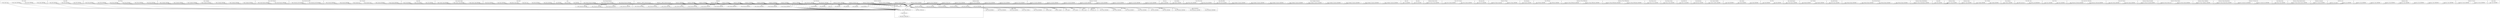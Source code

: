 digraph {
graph [overlap=false]
subgraph cluster_Mojolicious_Plugin_EPLRenderer {
	label="Mojolicious::Plugin::EPLRenderer";
	"Mojolicious::Plugin::EPLRenderer::BEGIN@2";
	"Mojolicious::Plugin::EPLRenderer::BEGIN@4";
}
subgraph cluster_Mojo_Message_Response {
	label="Mojo::Message::Response";
	"Mojo::Message::Response::BEGIN@5";
	"Mojo::Message::Response::BEGIN@4";
	"Mojo::Message::Response::BEGIN@2";
}
subgraph cluster_Mojo_IOLoop_Server {
	label="Mojo::IOLoop::Server";
	"Mojo::IOLoop::Server::BEGIN@2";
}
subgraph cluster_Mojo_IOLoop_Stream {
	label="Mojo::IOLoop::Stream";
	"Mojo::IOLoop::Stream::BEGIN@2";
}
subgraph cluster_Mojo_DOM_CSS {
	label="Mojo::DOM::CSS";
	"Mojo::DOM::CSS::BEGIN@2";
}
subgraph cluster_Mojo_ByteStream {
	label="Mojo::ByteStream";
	"Mojo::ByteStream::BEGIN@2";
}
subgraph cluster_Mojo_UserAgent {
	label="Mojo::UserAgent";
	"Mojo::UserAgent::BEGIN@8";
	"Mojo::UserAgent::BEGIN@6";
	"Mojo::UserAgent::BEGIN@9";
	"Mojo::UserAgent::BEGIN@10";
	"Mojo::UserAgent::BEGIN@5";
	"Mojo::UserAgent::BEGIN@7";
	"Mojo::UserAgent::BEGIN@2";
}
subgraph cluster_warnings {
	label="warnings";
	"warnings::unimport";
	"warnings::import";
}
subgraph cluster_Mojo_Content_MultiPart {
	label="Mojo::Content::MultiPart";
	"Mojo::Content::MultiPart::BEGIN@2";
}
subgraph cluster_Mojo_Command {
	label="Mojo::Command";
	"Mojo::Command::start";
	"Mojo::Command::BEGIN@11";
	"Mojo::Command::run";
	"Mojo::Command::BEGIN@2";
	"Mojo::Command::BEGIN@9";
	"Mojo::Command::BEGIN@10";
}
subgraph cluster_Mojo_Upload {
	label="Mojo::Upload";
	"Mojo::Upload::BEGIN@5";
	"Mojo::Upload::BEGIN@2";
	"Mojo::Upload::BEGIN@6";
}
subgraph cluster_Mojolicious_Routes {
	label="Mojolicious::Routes";
	"Mojolicious::Routes::BEGIN@6";
	"Mojolicious::Routes::BEGIN@9";
	"Mojolicious::Routes::BEGIN@5";
	"Mojolicious::Routes::BEGIN@7";
	"Mojolicious::Routes::BEGIN@10";
	"Mojolicious::Routes::new";
	"Mojolicious::Routes::BEGIN@2";
}
subgraph cluster_Mojo_Path {
	label="Mojo::Path";
	"Mojo::Path::BEGIN@2";
	"Mojo::Path::BEGIN@9";
}
subgraph cluster_strict {
	label="strict";
	"strict::import";
	"strict::unimport";
}
subgraph cluster_Mojo_URL {
	label="Mojo::URL";
	"Mojo::URL::BEGIN@8";
	"Mojo::URL::BEGIN@2";
	"Mojo::URL::BEGIN@9";
}
subgraph cluster_Mojo_Cookie_Request {
	label="Mojo::Cookie::Request";
	"Mojo::Cookie::Request::BEGIN@2";
}
subgraph cluster_Mojo_Template {
	label="Mojo::Template";
	"Mojo::Template::BEGIN@2";
	"Mojo::Template::BEGIN@7";
}
subgraph cluster_Mojo_JSON_Pointer {
	label="Mojo::JSON::Pointer";
	"Mojo::JSON::Pointer::BEGIN@2";
}
subgraph cluster_Mojo_Message_Request {
	label="Mojo::Message::Request";
	"Mojo::Message::Request::BEGIN@5";
	"Mojo::Message::Request::BEGIN@7";
	"Mojo::Message::Request::BEGIN@4";
	"Mojo::Message::Request::BEGIN@2";
}
subgraph cluster_Mojolicious_Plugin_DefaultHelpers {
	label="Mojolicious::Plugin::DefaultHelpers";
	"Mojolicious::Plugin::DefaultHelpers::BEGIN@2";
}
subgraph cluster_Mojolicious_Renderer {
	label="Mojolicious::Renderer";
	"Mojolicious::Renderer::BEGIN@6";
	"Mojolicious::Renderer::BEGIN@8";
	"Mojolicious::Renderer::new";
	"Mojolicious::Renderer::BEGIN@7";
	"Mojolicious::Renderer::BEGIN@2";
	"Mojolicious::Renderer::BEGIN@5";
}
subgraph cluster_Mojo_JSON {
	label="Mojo::JSON";
	"Mojo::JSON::BEGIN@2";
}
subgraph cluster_Mojolicious_Plugin {
	label="Mojolicious::Plugin";
	"Mojolicious::Plugin::BEGIN@2";
}
subgraph cluster_Mojo_EventEmitter {
	label="Mojo::EventEmitter";
	"Mojo::EventEmitter::BEGIN@2";
	"Mojo::EventEmitter::BEGIN@6";
	"Mojo::EventEmitter::BEGIN@4";
}
subgraph cluster_Mojolicious_Types {
	label="Mojolicious::Types";
	"Mojolicious::Types::BEGIN@2";
}
subgraph cluster_Mojo_Content_Single {
	label="Mojo::Content::Single";
	"Mojo::Content::Single::BEGIN@5";
	"Mojo::Content::Single::BEGIN@2";
	"Mojo::Content::Single::BEGIN@4";
}
subgraph cluster_Mojo_Transaction {
	label="Mojo::Transaction";
	"Mojo::Transaction::BEGIN@5";
	"Mojo::Transaction::BEGIN@6";
	"Mojo::Transaction::BEGIN@4";
	"Mojo::Transaction::BEGIN@2";
}
subgraph cluster_Mojo_Message {
	label="Mojo::Message";
	"Mojo::Message::BEGIN@15";
	"Mojo::Message::BEGIN@13";
	"Mojo::Message::BEGIN@5";
	"Mojo::Message::BEGIN@2";
	"Mojo::Message::BEGIN@8";
	"Mojo::Message::BEGIN@4";
	"Mojo::Message::BEGIN@11";
	"Mojo::Message::BEGIN@7";
	"Mojo::Message::BEGIN@9";
	"Mojo::Message::BEGIN@12";
	"Mojo::Message::BEGIN@6";
	"Mojo::Message::BEGIN@10";
}
subgraph cluster_Mojo_CookieJar {
	label="Mojo::CookieJar";
	"Mojo::CookieJar::BEGIN@2";
	"Mojo::CookieJar::BEGIN@4";
}
subgraph cluster_Mojo_Collection {
	label="Mojo::Collection";
	"Mojo::Collection::BEGIN@2";
}
subgraph cluster_Mojo_JSON__Bool {
	label="Mojo::JSON::_Bool";
	"Mojo::JSON::_Bool::new";
	"Mojo::JSON::_Bool::BEGIN@358";
}
subgraph cluster_Mojo_Server {
	label="Mojo::Server";
	"Mojo::Server::BEGIN@5";
	"Mojo::Server::BEGIN@2";
}
subgraph cluster_Mojo_Transaction_WebSocket {
	label="Mojo::Transaction::WebSocket";
	"Mojo::Transaction::WebSocket::BEGIN@2";
	"Mojo::Transaction::WebSocket::BEGIN@7";
}
subgraph cluster_Mojo_Asset_Memory {
	label="Mojo::Asset::Memory";
	"Mojo::Asset::Memory::BEGIN@2";
	"Mojo::Asset::Memory::BEGIN@6";
}
subgraph cluster_Mojolicious_Plugin_PoweredBy {
	label="Mojolicious::Plugin::PoweredBy";
	"Mojolicious::Plugin::PoweredBy::BEGIN@2";
}
subgraph cluster_Mojolicious_Routes_Pattern {
	label="Mojolicious::Routes::Pattern";
	"Mojolicious::Routes::Pattern::BEGIN@2";
	"Mojolicious::Routes::Pattern::new";
}
subgraph cluster_Mojo_Cookie {
	label="Mojo::Cookie";
	"Mojo::Cookie::BEGIN@2";
	"Mojo::Cookie::BEGIN@8";
	"Mojo::Cookie::CORE:qr";
	"Mojo::Cookie::BEGIN@4";
	"Mojo::Cookie::BEGIN@9";
}
subgraph cluster_Mojolicious_Plugin_TagHelpers {
	label="Mojolicious::Plugin::TagHelpers";
	"Mojolicious::Plugin::TagHelpers::BEGIN@2";
}
subgraph cluster_Mojo_Home {
	label="Mojo::Home";
	"Mojo::Home::BEGIN@16";
	"Mojo::Home::BEGIN@15";
	"Mojo::Home::new";
	"Mojo::Home::slurp_rel_file";
	"Mojo::Home::BEGIN@2";
	"Mojo::Home::BEGIN@14";
}
subgraph cluster_Mojolicious_Plugin_RequestTimer {
	label="Mojolicious::Plugin::RequestTimer";
	"Mojolicious::Plugin::RequestTimer::BEGIN@2";
}
subgraph cluster_feature {
	label="feature";
	"feature::import";
}
subgraph cluster_Mojolicious_Command_test {
	label="Mojolicious::Command::test";
	"Mojolicious::Command::test::BEGIN@8";
	"Mojolicious::Command::test::BEGIN@2";
}
subgraph cluster_Mojo_Cookie_Response {
	label="Mojo::Cookie::Response";
	"Mojo::Cookie::Response::BEGIN@4";
	"Mojo::Cookie::Response::BEGIN@2";
}
subgraph cluster_Mojo_IOLoop_Client {
	label="Mojo::IOLoop::Client";
	"Mojo::IOLoop::Client::BEGIN@2";
}
subgraph cluster_Mojolicious_Plugin_HeaderCondition {
	label="Mojolicious::Plugin::HeaderCondition";
	"Mojolicious::Plugin::HeaderCondition::BEGIN@2";
}
subgraph cluster_Mojolicious_Commands {
	label="Mojolicious::Commands";
	"Mojolicious::Commands::BEGIN@2";
}
subgraph cluster_Mojo_Base {
	label="Mojo::Base";
	"Mojo::Base::BEGIN@97";
	"Mojo::Base::CORE:subst";
	"Mojo::Base::BEGIN@4";
	"Mojo::Base::__ANON__[Mojo/Base.pm:41]";
	"Mojo::Base::new";
	"Mojo::Base::import";
	"Mojo::Base::BEGIN@3";
	"Mojo::Base::BEGIN@96";
	"Mojo::Base::attr";
	"Mojo::Base::BEGIN@20";
	"Mojo::Base::BEGIN@19";
	"Mojo::Base::CORE:match";
}
subgraph cluster_main {
	label="main";
	"main::BEGIN@4";
	"main::RUNTIME";
	"main::BEGIN@5";
}
subgraph cluster_Mojo_Transaction_HTTP {
	label="Mojo::Transaction::HTTP";
	"Mojo::Transaction::HTTP::BEGIN@2";
	"Mojo::Transaction::HTTP::BEGIN@4";
}
subgraph cluster_Mojolicious_Lite {
	label="Mojolicious::Lite";
	"Mojolicious::Lite::BEGIN@2";
	"Mojolicious::Lite::import";
}
subgraph cluster_Mojo_Loader {
	label="Mojo::Loader";
	"Mojo::Loader::BEGIN@2";
	"Mojo::Loader::BEGIN@9";
	"Mojo::Loader::BEGIN@10";
	"Mojo::Loader::load";
}
subgraph cluster_Mojolicious_Static {
	label="Mojolicious::Static";
	"Mojolicious::Static::BEGIN@6";
	"Mojolicious::Static::BEGIN@10";
	"Mojolicious::Static::BEGIN@8";
	"Mojolicious::Static::BEGIN@5";
	"Mojolicious::Static::BEGIN@2";
	"Mojolicious::Static::BEGIN@7";
	"Mojolicious::Static::BEGIN@9";
}
subgraph cluster_Mojolicious_Sessions {
	label="Mojolicious::Sessions";
	"Mojolicious::Sessions::BEGIN@4";
	"Mojolicious::Sessions::BEGIN@2";
}
subgraph cluster_UNIVERSAL {
	label="UNIVERSAL";
	"UNIVERSAL::can";
}
subgraph cluster_Mojo_Cache {
	label="Mojo::Cache";
	"Mojo::Cache::BEGIN@2";
}
subgraph cluster_Mojo_Log {
	label="Mojo::Log";
	"Mojo::Log::BEGIN@2";
}
subgraph cluster_Mojo_Headers {
	label="Mojo::Headers";
	"Mojo::Headers::BEGIN@2";
}
subgraph cluster_Mojo_IOLoop_Delay {
	label="Mojo::IOLoop::Delay";
	"Mojo::IOLoop::Delay::BEGIN@2";
	"Mojo::IOLoop::Delay::BEGIN@4";
}
subgraph cluster_Mojo_DOM_HTML {
	label="Mojo::DOM::HTML";
	"Mojo::DOM::HTML::BEGIN@2";
}
subgraph cluster_Mojo_Content {
	label="Mojo::Content";
	"Mojo::Content::BEGIN@2";
	"Mojo::Content::BEGIN@7";
	"Mojo::Content::BEGIN@5";
	"Mojo::Content::BEGIN@4";
}
subgraph cluster_Mojo_Asset {
	label="Mojo::Asset";
	"Mojo::Asset::BEGIN@2";
	"Mojo::Asset::BEGIN@4";
}
subgraph cluster_Mojo_DOM {
	label="Mojo::DOM";
	"Mojo::DOM::BEGIN@2";
	"Mojo::DOM::BEGIN@12";
	"Mojo::DOM::BEGIN@11";
}
subgraph cluster_Mojo_UserAgent_Transactor {
	label="Mojo::UserAgent::Transactor";
	"Mojo::UserAgent::Transactor::BEGIN@9";
	"Mojo::UserAgent::Transactor::BEGIN@5";
	"Mojo::UserAgent::Transactor::BEGIN@6";
	"Mojo::UserAgent::Transactor::BEGIN@11";
	"Mojo::UserAgent::Transactor::BEGIN@2";
	"Mojo::UserAgent::Transactor::BEGIN@7";
	"Mojo::UserAgent::Transactor::BEGIN@4";
	"Mojo::UserAgent::Transactor::BEGIN@10";
	"Mojo::UserAgent::Transactor::BEGIN@8";
}
subgraph cluster_Mojo_Util {
	label="Mojo::Util";
	"Mojo::Util::BEGIN@2";
}
subgraph cluster_Mojo {
	label="Mojo";
	"Mojo::new";
	"Mojo::BEGIN@5";
	"Mojo::BEGIN@2";
	"Mojo::BEGIN@8";
	"Mojo::BEGIN@4";
	"Mojo::BEGIN@6";
	"Mojo::BEGIN@7";
}
subgraph cluster_Mojolicious_Controller {
	label="Mojolicious::Controller";
	"Mojolicious::Controller::BEGIN@2";
	"Mojolicious::Controller::BEGIN@5";
	"Mojolicious::Controller::BEGIN@8";
	"Mojolicious::Controller::BEGIN@9";
	"Mojolicious::Controller::BEGIN@11";
	"Mojolicious::Controller::BEGIN@7";
	"Mojolicious::Controller::BEGIN@6";
	"Mojolicious::Controller::BEGIN@12";
}
subgraph cluster_Mojo_Date {
	label="Mojo::Date";
	"Mojo::Date::BEGIN@2";
}
subgraph cluster_Mojolicious_Routes_Match {
	label="Mojolicious::Routes::Match";
	"Mojolicious::Routes::Match::BEGIN@2";
}
subgraph cluster_Mojo_Server_Daemon {
	label="Mojo::Server::Daemon";
	"Mojo::Server::Daemon::BEGIN@5";
	"Mojo::Server::Daemon::BEGIN@2";
}
subgraph cluster_Mojo_Asset_File {
	label="Mojo::Asset::File";
	"Mojo::Asset::File::BEGIN@2";
}
subgraph cluster_Mojolicious_Plugins {
	label="Mojolicious::Plugins";
	"Mojolicious::Plugins::load_plugin";
	"Mojolicious::Plugins::BEGIN@2";
}
subgraph cluster_Mojo_Exception {
	label="Mojo::Exception";
	"Mojo::Exception::BEGIN@2";
}
subgraph cluster_Mojolicious {
	label="Mojolicious";
	"Mojolicious::BEGIN@8";
	"Mojolicious::__ANON__[Mojolicious.pm:31]";
	"Mojolicious::BEGIN@11";
	"Mojolicious::BEGIN@12";
	"Mojolicious::BEGIN@13";
	"Mojolicious::BEGIN@2";
	"Mojolicious::BEGIN@4";
	"Mojolicious::__ANON__[Mojolicious.pm:18]";
	"Mojolicious::BEGIN@6";
	"Mojolicious::BEGIN@5";
	"Mojolicious::BEGIN@10";
	"Mojolicious::BEGIN@9";
	"Mojolicious::BEGIN@7";
}
subgraph cluster_Mojo_Parameters {
	label="Mojo::Parameters";
	"Mojo::Parameters::BEGIN@2";
	"Mojo::Parameters::BEGIN@9";
}
subgraph cluster_Mojo_IOWatcher {
	label="Mojo::IOWatcher";
	"Mojo::IOWatcher::BEGIN@2";
	"Mojo::IOWatcher::BEGIN@5";
}
subgraph cluster_Mojolicious_Plugin_EPRenderer {
	label="Mojolicious::Plugin::EPRenderer";
	"Mojolicious::Plugin::EPRenderer::BEGIN@2";
	"Mojolicious::Plugin::EPRenderer::BEGIN@4";
}
subgraph cluster_Mojo_IOLoop {
	label="Mojo::IOLoop";
	"Mojo::IOLoop::BEGIN@7";
	"Mojo::IOLoop::BEGIN@5";
	"Mojo::IOLoop::BEGIN@6";
	"Mojo::IOLoop::BEGIN@8";
	"Mojo::IOLoop::BEGIN@2";
	"Mojo::IOLoop::BEGIN@9";
}
"Mojo::Base::import" -> "Mojo::BEGIN@4";
"Mojo::Base::import" -> "Mojo::Message::BEGIN@7";
"Mojo::Base::import" -> "Mojo::Content::BEGIN@2";
"Mojo::Base::import" -> "Mojolicious::BEGIN@10";
"Mojo::Base::import" -> "Mojo::Transaction::BEGIN@6";
"Mojo::Base::import" -> "Mojo::Message::BEGIN@11";
"Mojo::Base::BEGIN@97" -> "warnings::unimport";
"Mojo::Base::BEGIN@20" -> "warnings::unimport";
"Mojolicious::Lite::BEGIN@2" -> "Mojo::Base::BEGIN@20";
"Mojo::Base::import" -> "Mojo::Cookie::BEGIN@9";
"Mojo::Base::__ANON__[Mojo/Base.pm:41]" -> "Mojo::Base::attr";
"Mojo::Base::import" -> "Mojolicious::BEGIN@6";
"Mojo::Base::import" -> "Mojo::Message::BEGIN@6";
"Mojo::Base::import" -> "Mojo::Cookie::BEGIN@2";
"Mojo::Base::import" -> "Mojo::BEGIN@8";
"Mojolicious::Lite::BEGIN@2" -> "Mojo::Base::BEGIN@96";
"Mojolicious::Lite::BEGIN@2" -> "Mojo::Base::BEGIN@19";
"Mojo::Base::import" -> "Mojo::Message::BEGIN@15";
"Mojo::Base::import" -> "Mojo::EventEmitter::BEGIN@2";
"Mojo::Base::import" -> "Mojo::Content::BEGIN@4";
"Mojo::Base::import" -> "Mojo::Message::BEGIN@5";
"Mojo::Base::import" -> "Mojolicious::BEGIN@13";
"Mojo::Base::import" -> "Mojo::Message::BEGIN@9";
"Mojo::Base::attr" -> "Mojo::Base::CORE:match";
"Mojo::Base::import" -> "Mojo::Base::CORE:subst";
"Mojo::Base::import" -> "Mojo::BEGIN@5";
"Mojo::Home::BEGIN@15" -> "Mojo::Base::__ANON__[Mojo/Base.pm:41]";
"Mojo::Transaction::HTTP::BEGIN@4" -> "Mojo::Base::__ANON__[Mojo/Base.pm:41]";
"Mojo::DOM::BEGIN@11" -> "Mojo::Base::__ANON__[Mojo/Base.pm:41]";
"Mojo::Home::BEGIN@14" -> "Mojo::Base::__ANON__[Mojo/Base.pm:41]";
"Mojolicious::Controller::BEGIN@12" -> "Mojo::Base::__ANON__[Mojo/Base.pm:41]";
"Mojo::Content::BEGIN@5" -> "Mojo::Base::__ANON__[Mojo/Base.pm:41]";
"Mojolicious::BEGIN@5" -> "Mojo::Base::__ANON__[Mojo/Base.pm:41]";
"Mojolicious::BEGIN@10" -> "Mojo::Base::__ANON__[Mojo/Base.pm:41]";
"Mojo::BEGIN@6" -> "Mojo::Base::__ANON__[Mojo/Base.pm:41]";
"Mojo::IOLoop::BEGIN@8" -> "Mojo::Base::__ANON__[Mojo/Base.pm:41]";
"Mojo::Message::Response::BEGIN@4" -> "Mojo::Base::__ANON__[Mojo/Base.pm:41]";
"Mojo::Message::BEGIN@5" -> "Mojo::Base::__ANON__[Mojo/Base.pm:41]";
"Mojo::Base::import" -> "Mojo::Base::__ANON__[Mojo/Base.pm:41]";
"Mojo::Transaction::BEGIN@6" -> "Mojo::Base::__ANON__[Mojo/Base.pm:41]";
"Mojo::Message::BEGIN@8" -> "Mojo::Base::__ANON__[Mojo/Base.pm:41]";
"Mojo::Command::BEGIN@10" -> "Mojo::Base::__ANON__[Mojo/Base.pm:41]";
"Mojo::Message::BEGIN@11" -> "Mojo::Base::__ANON__[Mojo/Base.pm:41]";
"Mojo::Message::BEGIN@10" -> "Mojo::Base::__ANON__[Mojo/Base.pm:41]";
"Mojo::Loader::load" -> "Mojo::Base::__ANON__[Mojo/Base.pm:41]";
"Mojo::URL::BEGIN@9" -> "Mojo::Base::__ANON__[Mojo/Base.pm:41]";
"Mojolicious::BEGIN@9" -> "Mojo::Base::__ANON__[Mojo/Base.pm:41]";
"Mojo::Content::Single::BEGIN@5" -> "Mojo::Base::__ANON__[Mojo/Base.pm:41]";
"Mojo::BEGIN@5" -> "Mojo::Base::__ANON__[Mojo/Base.pm:41]";
"Mojolicious::BEGIN@11" -> "Mojo::Base::__ANON__[Mojo/Base.pm:41]";
"Mojolicious::BEGIN@6" -> "Mojo::Base::__ANON__[Mojo/Base.pm:41]";
"Mojo::Transaction::BEGIN@5" -> "Mojo::Base::__ANON__[Mojo/Base.pm:41]";
"Mojo::Cookie::Response::BEGIN@4" -> "Mojo::Base::__ANON__[Mojo/Base.pm:41]";
"Mojo::UserAgent::BEGIN@7" -> "Mojo::Base::__ANON__[Mojo/Base.pm:41]";
"Mojo::Message::BEGIN@6" -> "Mojo::Base::__ANON__[Mojo/Base.pm:41]";
"Mojo::IOLoop::BEGIN@7" -> "Mojo::Base::__ANON__[Mojo/Base.pm:41]";
"Mojo::IOLoop::BEGIN@6" -> "Mojo::Base::__ANON__[Mojo/Base.pm:41]";
"Mojolicious::BEGIN@8" -> "Mojo::Base::__ANON__[Mojo/Base.pm:41]";
"Mojolicious::Routes::BEGIN@10" -> "Mojo::Base::__ANON__[Mojo/Base.pm:41]";
"Mojo::Parameters::BEGIN@9" -> "Mojo::Base::__ANON__[Mojo/Base.pm:41]";
"Mojolicious::BEGIN@12" -> "Mojo::Base::__ANON__[Mojo/Base.pm:41]";
"Mojolicious::Renderer::BEGIN@5" -> "Mojo::Base::__ANON__[Mojo/Base.pm:41]";
"Mojo::UserAgent::BEGIN@6" -> "Mojo::Base::__ANON__[Mojo/Base.pm:41]";
"Mojo::IOLoop::BEGIN@5" -> "Mojo::Base::__ANON__[Mojo/Base.pm:41]";
"Mojo::DOM::BEGIN@12" -> "Mojo::Base::__ANON__[Mojo/Base.pm:41]";
"Mojo::Loader::BEGIN@10" -> "Mojo::Base::__ANON__[Mojo/Base.pm:41]";
"Mojo::UserAgent::BEGIN@5" -> "Mojo::Base::__ANON__[Mojo/Base.pm:41]";
"Mojo::Command::BEGIN@9" -> "Mojo::Base::__ANON__[Mojo/Base.pm:41]";
"main::BEGIN@4" -> "Mojo::Base::__ANON__[Mojo/Base.pm:41]";
"Mojolicious::BEGIN@7" -> "Mojo::Base::__ANON__[Mojo/Base.pm:41]";
"Mojo::Base::import" -> "Mojo::Cookie::BEGIN@4";
"Mojo::Base::import" -> "Mojo::Message::BEGIN@4";
"Mojo::Base::import" -> "Mojolicious::BEGIN@2";
"Mojo::Base::import" -> "Mojo::Transaction::BEGIN@5";
"Mojo::Base::import" -> "Mojolicious::BEGIN@8";
"Mojolicious::Lite::BEGIN@2" -> "Mojo::Base::BEGIN@4";
"Mojo::Base::import" -> "Mojo::Message::BEGIN@2";
"Mojo::Base::import" -> "Mojo::Transaction::BEGIN@4";
"Mojo::Base::import" -> "Mojo::Content::BEGIN@5";
"Mojo::Base::import" -> "Mojo::Message::BEGIN@12";
"Mojo::Base::import" -> "Mojolicious::Plugin::BEGIN@2";
"Mojo::Message::Request::BEGIN@7" -> "Mojo::Base::import";
"Mojo::URL::BEGIN@2" -> "Mojo::Base::import";
"Mojo::Transaction::HTTP::BEGIN@4" -> "Mojo::Base::import";
"Mojolicious::Routes::BEGIN@2" -> "Mojo::Base::import";
"Mojo::Home::BEGIN@14" -> "Mojo::Base::import";
"Mojo::Content::BEGIN@2" -> "Mojo::Base::import";
"Mojo::Exception::BEGIN@2" -> "Mojo::Base::import";
"Mojolicious::Static::BEGIN@7" -> "Mojo::Base::import";
"Mojolicious::BEGIN@10" -> "Mojo::Base::import";
"Mojo::Server::Daemon::BEGIN@2" -> "Mojo::Base::import";
"Mojolicious::Command::test::BEGIN@8" -> "Mojo::Base::import";
"Mojolicious::Plugin::DefaultHelpers::BEGIN@2" -> "Mojo::Base::import";
"Mojo::IOLoop::BEGIN@2" -> "Mojo::Base::import";
"Mojo::Transaction::BEGIN@6" -> "Mojo::Base::import";
"Mojo::Command::BEGIN@10" -> "Mojo::Base::import";
"Mojo::Message::BEGIN@11" -> "Mojo::Base::import";
"Mojo::UserAgent::BEGIN@9" -> "Mojo::Base::import";
"Mojolicious::Controller::BEGIN@11" -> "Mojo::Base::import";
"Mojo::JSON::_Bool::BEGIN@358" -> "Mojo::Base::import";
"Mojo::Message::Response::BEGIN@2" -> "Mojo::Base::import";
"Mojo::JSON::Pointer::BEGIN@2" -> "Mojo::Base::import";
"Mojo::Cookie::Request::BEGIN@2" -> "Mojo::Base::import";
"Mojolicious::Routes::BEGIN@7" -> "Mojo::Base::import";
"Mojolicious::BEGIN@6" -> "Mojo::Base::import";
"Mojolicious::Sessions::BEGIN@2" -> "Mojo::Base::import";
"Mojo::UserAgent::BEGIN@7" -> "Mojo::Base::import";
"Mojo::IOWatcher::BEGIN@5" -> "Mojo::Base::import";
"Mojo::Message::BEGIN@6" -> "Mojo::Base::import";
"Mojolicious::Routes::BEGIN@6" -> "Mojo::Base::import";
"Mojo::Asset::Memory::BEGIN@2" -> "Mojo::Base::import";
"Mojo::Loader::BEGIN@9" -> "Mojo::Base::import";
"Mojo::Cookie::BEGIN@2" -> "Mojo::Base::import";
"Mojo::IOLoop::BEGIN@6" -> "Mojo::Base::import";
"Mojolicious::Routes::BEGIN@10" -> "Mojo::Base::import";
"Mojo::Parameters::BEGIN@9" -> "Mojo::Base::import";
"Mojo::Transaction::WebSocket::BEGIN@7" -> "Mojo::Base::import";
"Mojolicious::Renderer::BEGIN@5" -> "Mojo::Base::import";
"Mojolicious::Renderer::BEGIN@7" -> "Mojo::Base::import";
"Mojo::Upload::BEGIN@6" -> "Mojo::Base::import";
"Mojo::Message::Request::BEGIN@2" -> "Mojo::Base::import";
"Mojo::EventEmitter::BEGIN@2" -> "Mojo::Base::import";
"Mojolicious::Plugins::BEGIN@2" -> "Mojo::Base::import";
"Mojo::Template::BEGIN@7" -> "Mojo::Base::import";
"Mojo::Upload::BEGIN@2" -> "Mojo::Base::import";
"Mojolicious::Plugin::RequestTimer::BEGIN@2" -> "Mojo::Base::import";
"Mojo::Message::Request::BEGIN@4" -> "Mojo::Base::import";
"Mojolicious::Plugin::EPRenderer::BEGIN@2" -> "Mojo::Base::import";
"Mojo::Collection::BEGIN@2" -> "Mojo::Base::import";
"Mojo::UserAgent::Transactor::BEGIN@9" -> "Mojo::Base::import";
"Mojo::Message::Response::BEGIN@4" -> "Mojo::Base::import";
"Mojo::Message::BEGIN@5" -> "Mojo::Base::import";
"Mojolicious::Plugin::EPLRenderer::BEGIN@2" -> "Mojo::Base::import";
"Mojo::Server::BEGIN@2" -> "Mojo::Base::import";
"Mojo::IOLoop::Client::BEGIN@2" -> "Mojo::Base::import";
"Mojo::Server::Daemon::BEGIN@5" -> "Mojo::Base::import";
"Mojo::Message::BEGIN@9" -> "Mojo::Base::import";
"Mojolicious::Controller::BEGIN@9" -> "Mojo::Base::import";
"Mojo::UserAgent::Transactor::BEGIN@2" -> "Mojo::Base::import";
"Mojolicious::Routes::Match::BEGIN@2" -> "Mojo::Base::import";
"Mojo::Content::Single::BEGIN@4" -> "Mojo::Base::import";
"Mojo::IOLoop::BEGIN@9" -> "Mojo::Base::import";
"Mojolicious::Static::BEGIN@6" -> "Mojo::Base::import";
"Mojo::BEGIN@5" -> "Mojo::Base::import";
"Mojo::Cache::BEGIN@2" -> "Mojo::Base::import";
"Mojolicious::Commands::BEGIN@2" -> "Mojo::Base::import";
"Mojolicious::Plugin::EPRenderer::BEGIN@4" -> "Mojo::Base::import";
"Mojo::Home::BEGIN@16" -> "Mojo::Base::import";
"Mojolicious::BEGIN@2" -> "Mojo::Base::import";
"Mojo::UserAgent::Transactor::BEGIN@7" -> "Mojo::Base::import";
"Mojo::Transaction::BEGIN@5" -> "Mojo::Base::import";
"Mojo::Command::BEGIN@2" -> "Mojo::Base::import";
"Mojo::UserAgent::BEGIN@2" -> "Mojo::Base::import";
"Mojolicious::Lite::BEGIN@2" -> "Mojo::Base::import";
"Mojo::UserAgent::BEGIN@10" -> "Mojo::Base::import";
"Mojolicious::BEGIN@8" -> "Mojo::Base::import";
"Mojo::UserAgent::BEGIN@6" -> "Mojo::Base::import";
"Mojo::Path::BEGIN@9" -> "Mojo::Base::import";
"Mojo::Content::Single::BEGIN@2" -> "Mojo::Base::import";
"Mojo::Template::BEGIN@2" -> "Mojo::Base::import";
"Mojolicious::Command::test::BEGIN@2" -> "Mojo::Base::import";
"main::BEGIN@4" -> "Mojo::Base::import";
"Mojolicious::Controller::BEGIN@7" -> "Mojo::Base::import";
"Mojo::Headers::BEGIN@2" -> "Mojo::Base::import";
"Mojo::DOM::HTML::BEGIN@2" -> "Mojo::Base::import";
"Mojo::Message::BEGIN@2" -> "Mojo::Base::import";
"Mojolicious::Types::BEGIN@2" -> "Mojo::Base::import";
"Mojo::IOLoop::Delay::BEGIN@2" -> "Mojo::Base::import";
"Mojolicious::Renderer::BEGIN@8" -> "Mojo::Base::import";
"Mojo::IOLoop::Stream::BEGIN@2" -> "Mojo::Base::import";
"Mojo::Loader::BEGIN@2" -> "Mojo::Base::import";
"Mojo::Upload::BEGIN@5" -> "Mojo::Base::import";
"Mojo::Content::BEGIN@5" -> "Mojo::Base::import";
"Mojolicious::Plugin::HeaderCondition::BEGIN@2" -> "Mojo::Base::import";
"Mojo::UserAgent::Transactor::BEGIN@4" -> "Mojo::Base::import";
"Mojolicious::Controller::BEGIN@5" -> "Mojo::Base::import";
"Mojolicious::Plugin::BEGIN@2" -> "Mojo::Base::import";
"Mojo::Parameters::BEGIN@2" -> "Mojo::Base::import";
"Mojo::Message::BEGIN@8" -> "Mojo::Base::import";
"Mojo::BEGIN@7" -> "Mojo::Base::import";
"Mojo::UserAgent::Transactor::BEGIN@11" -> "Mojo::Base::import";
"Mojo::Content::MultiPart::BEGIN@2" -> "Mojo::Base::import";
"Mojo::Server::BEGIN@5" -> "Mojo::Base::import";
"Mojo::Transaction::WebSocket::BEGIN@2" -> "Mojo::Base::import";
"Mojolicious::Lite::import" -> "Mojo::Base::import";
"Mojo::Transaction::HTTP::BEGIN@2" -> "Mojo::Base::import";
"Mojo::UserAgent::Transactor::BEGIN@8" -> "Mojo::Base::import";
"Mojo::URL::BEGIN@9" -> "Mojo::Base::import";
"Mojolicious::BEGIN@11" -> "Mojo::Base::import";
"Mojolicious::Static::BEGIN@8" -> "Mojo::Base::import";
"Mojo::UserAgent::Transactor::BEGIN@5" -> "Mojo::Base::import";
"Mojo::Asset::Memory::BEGIN@6" -> "Mojo::Base::import";
"Mojo::IOWatcher::BEGIN@2" -> "Mojo::Base::import";
"Mojolicious::Routes::Pattern::BEGIN@2" -> "Mojo::Base::import";
"Mojo::Date::BEGIN@2" -> "Mojo::Base::import";
"Mojo::UserAgent::Transactor::BEGIN@10" -> "Mojo::Base::import";
"Mojo::IOLoop::Server::BEGIN@2" -> "Mojo::Base::import";
"Mojolicious::Renderer::BEGIN@6" -> "Mojo::Base::import";
"Mojo::Path::BEGIN@2" -> "Mojo::Base::import";
"Mojo::IOLoop::BEGIN@7" -> "Mojo::Base::import";
"Mojo::Command::BEGIN@11" -> "Mojo::Base::import";
"Mojolicious::BEGIN@12" -> "Mojo::Base::import";
"Mojo::Transaction::BEGIN@2" -> "Mojo::Base::import";
"Mojo::IOLoop::BEGIN@5" -> "Mojo::Base::import";
"Mojo::DOM::CSS::BEGIN@2" -> "Mojo::Base::import";
"Mojolicious::Static::BEGIN@10" -> "Mojo::Base::import";
"Mojo::Loader::BEGIN@10" -> "Mojo::Base::import";
"Mojo::Command::BEGIN@9" -> "Mojo::Base::import";
"Mojolicious::Static::BEGIN@2" -> "Mojo::Base::import";
"Mojolicious::BEGIN@7" -> "Mojo::Base::import";
"Mojolicious::Controller::BEGIN@2" -> "Mojo::Base::import";
"Mojo::Home::BEGIN@15" -> "Mojo::Base::import";
"Mojolicious::Routes::BEGIN@9" -> "Mojo::Base::import";
"Mojo::DOM::BEGIN@2" -> "Mojo::Base::import";
"Mojolicious::Static::BEGIN@5" -> "Mojo::Base::import";
"Mojo::DOM::BEGIN@11" -> "Mojo::Base::import";
"Mojo::ByteStream::BEGIN@2" -> "Mojo::Base::import";
"Mojo::UserAgent::Transactor::BEGIN@6" -> "Mojo::Base::import";
"Mojolicious::Controller::BEGIN@12" -> "Mojo::Base::import";
"Mojolicious::Plugin::PoweredBy::BEGIN@2" -> "Mojo::Base::import";
"Mojolicious::Static::BEGIN@9" -> "Mojo::Base::import";
"Mojo::UserAgent::BEGIN@8" -> "Mojo::Base::import";
"Mojo::Message::Request::BEGIN@5" -> "Mojo::Base::import";
"Mojolicious::BEGIN@5" -> "Mojo::Base::import";
"Mojo::BEGIN@2" -> "Mojo::Base::import";
"Mojo::BEGIN@6" -> "Mojo::Base::import";
"Mojo::JSON::BEGIN@2" -> "Mojo::Base::import";
"Mojo::IOLoop::BEGIN@8" -> "Mojo::Base::import";
"Mojo::Util::BEGIN@2" -> "Mojo::Base::import";
"Mojo::CookieJar::BEGIN@4" -> "Mojo::Base::import";
"Mojolicious::Routes::BEGIN@5" -> "Mojo::Base::import";
"Mojo::Message::BEGIN@10" -> "Mojo::Base::import";
"Mojolicious::Plugin::EPLRenderer::BEGIN@4" -> "Mojo::Base::import";
"Mojolicious::BEGIN@9" -> "Mojo::Base::import";
"Mojo::Content::Single::BEGIN@5" -> "Mojo::Base::import";
"Mojolicious::Controller::BEGIN@8" -> "Mojo::Base::import";
"Mojolicious::Plugin::TagHelpers::BEGIN@2" -> "Mojo::Base::import";
"Mojo::Cookie::Response::BEGIN@2" -> "Mojo::Base::import";
"Mojo::Home::BEGIN@2" -> "Mojo::Base::import";
"Mojo::URL::BEGIN@8" -> "Mojo::Base::import";
"Mojolicious::Sessions::BEGIN@4" -> "Mojo::Base::import";
"Mojo::Cookie::Response::BEGIN@4" -> "Mojo::Base::import";
"Mojolicious::Controller::BEGIN@6" -> "Mojo::Base::import";
"Mojolicious::Renderer::BEGIN@2" -> "Mojo::Base::import";
"main::BEGIN@5" -> "Mojo::Base::import";
"Mojo::CookieJar::BEGIN@2" -> "Mojo::Base::import";
"Mojo::Message::Response::BEGIN@5" -> "Mojo::Base::import";
"Mojo::IOLoop::Delay::BEGIN@4" -> "Mojo::Base::import";
"Mojo::DOM::BEGIN@12" -> "Mojo::Base::import";
"Mojo::Log::BEGIN@2" -> "Mojo::Base::import";
"Mojo::UserAgent::BEGIN@5" -> "Mojo::Base::import";
"Mojo::Asset::File::BEGIN@2" -> "Mojo::Base::import";
"Mojo::Asset::BEGIN@2" -> "Mojo::Base::import";
"Mojo::Base::import" -> "Mojo::Message::BEGIN@8";
"Mojo::Base::import" -> "Mojo::BEGIN@7";
"Mojo::Base::import" -> "Mojo::Asset::BEGIN@4";
"Mojo::Base::import" -> "Mojo::Cookie::BEGIN@8";
"Mojo::Base::import" -> "UNIVERSAL::can";
"Mojo::Base::import" -> "Mojo::Message::BEGIN@13";
"Mojo::Base::import" -> "Mojolicious::BEGIN@11";
"Mojo::Base::BEGIN@96" -> "strict::unimport";
"Mojo::Base::BEGIN@19" -> "strict::unimport";
"Mojo::Base::import" -> "Mojolicious::BEGIN@4";
"Mojo::Base::import" -> "Mojo::EventEmitter::BEGIN@6";
"Mojo::Base::import" -> "Mojolicious::BEGIN@12";
"Mojo::Base::BEGIN@4" -> "warnings::import";
"Mojo::Base::import" -> "warnings::import";
"Mojo::Base::import" -> "Mojo::Transaction::BEGIN@2";
"Mojo::Base::import" -> "feature::import";
"Mojo::Base::import" -> "Mojolicious::BEGIN@7";
"Mojo::Home::new" -> "Mojo::Base::new";
"Mojo::Command::start" -> "Mojo::Base::new";
"Mojolicious::Renderer::new" -> "Mojo::Base::new";
"Mojolicious::__ANON__[Mojolicious.pm:31]" -> "Mojo::Base::new";
"Mojolicious::Plugins::load_plugin" -> "Mojo::Base::new";
"Mojolicious::Routes::new" -> "Mojo::Base::new";
"Mojo::Command::run" -> "Mojo::Base::new";
"Mojo::Home::slurp_rel_file" -> "Mojo::Base::new";
"Mojo::JSON::_Bool::new" -> "Mojo::Base::new";
"Mojo::new" -> "Mojo::Base::new";
"Mojolicious::Routes::Pattern::new" -> "Mojo::Base::new";
"Mojolicious::__ANON__[Mojolicious.pm:18]" -> "Mojo::Base::new";
"main::RUNTIME" -> "Mojo::Base::new";
"Mojolicious::BEGIN@10" -> "Mojo::Base::new";
"Mojo::Base::import" -> "Mojolicious::BEGIN@5";
"Mojo::Base::import" -> "Mojo::BEGIN@2";
"Mojo::Base::import" -> "Mojo::BEGIN@6";
"Mojo::Base::import" -> "Mojo::Cookie::CORE:qr";
"Mojo::Base::import" -> "Mojo::Message::BEGIN@10";
"Mojo::Base::import" -> "Mojolicious::BEGIN@9";
"Mojolicious::Lite::BEGIN@2" -> "Mojo::Base::BEGIN@97";
"Mojolicious::Lite::BEGIN@2" -> "Mojo::Base::BEGIN@3";
"Mojo::Base::import" -> "Mojo::Content::BEGIN@7";
"Mojo::Base::import" -> "strict::import";
"Mojo::Base::BEGIN@3" -> "strict::import";
"Mojo::Base::import" -> "Mojo::EventEmitter::BEGIN@4";
"Mojo::Base::import" -> "Mojo::Asset::BEGIN@2";
}

